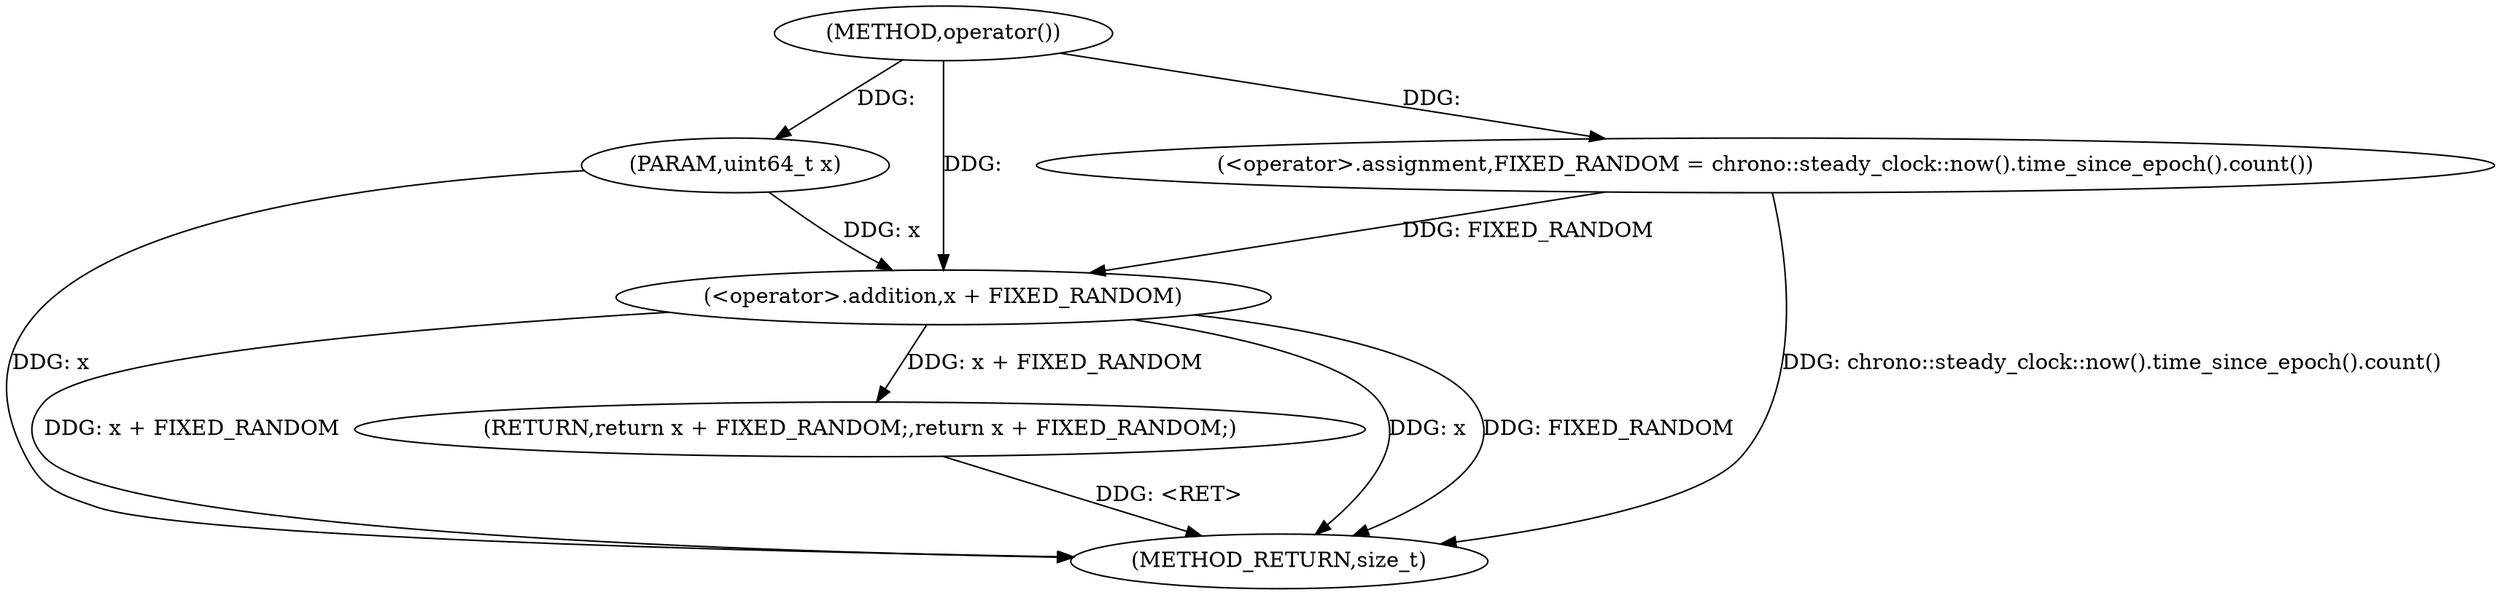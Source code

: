 digraph "operator()" {  
"1000290" [label = "(METHOD,operator())" ]
"1000301" [label = "(METHOD_RETURN,size_t)" ]
"1000291" [label = "(PARAM,uint64_t x)" ]
"1000294" [label = "(<operator>.assignment,FIXED_RANDOM = chrono::steady_clock::now().time_since_epoch().count())" ]
"1000297" [label = "(RETURN,return x + FIXED_RANDOM;,return x + FIXED_RANDOM;)" ]
"1000298" [label = "(<operator>.addition,x + FIXED_RANDOM)" ]
  "1000291" -> "1000301"  [ label = "DDG: x"] 
  "1000294" -> "1000301"  [ label = "DDG: chrono::steady_clock::now().time_since_epoch().count()"] 
  "1000298" -> "1000301"  [ label = "DDG: x"] 
  "1000298" -> "1000301"  [ label = "DDG: FIXED_RANDOM"] 
  "1000298" -> "1000301"  [ label = "DDG: x + FIXED_RANDOM"] 
  "1000297" -> "1000301"  [ label = "DDG: <RET>"] 
  "1000290" -> "1000291"  [ label = "DDG: "] 
  "1000290" -> "1000294"  [ label = "DDG: "] 
  "1000298" -> "1000297"  [ label = "DDG: x + FIXED_RANDOM"] 
  "1000294" -> "1000298"  [ label = "DDG: FIXED_RANDOM"] 
  "1000290" -> "1000298"  [ label = "DDG: "] 
  "1000291" -> "1000298"  [ label = "DDG: x"] 
}
